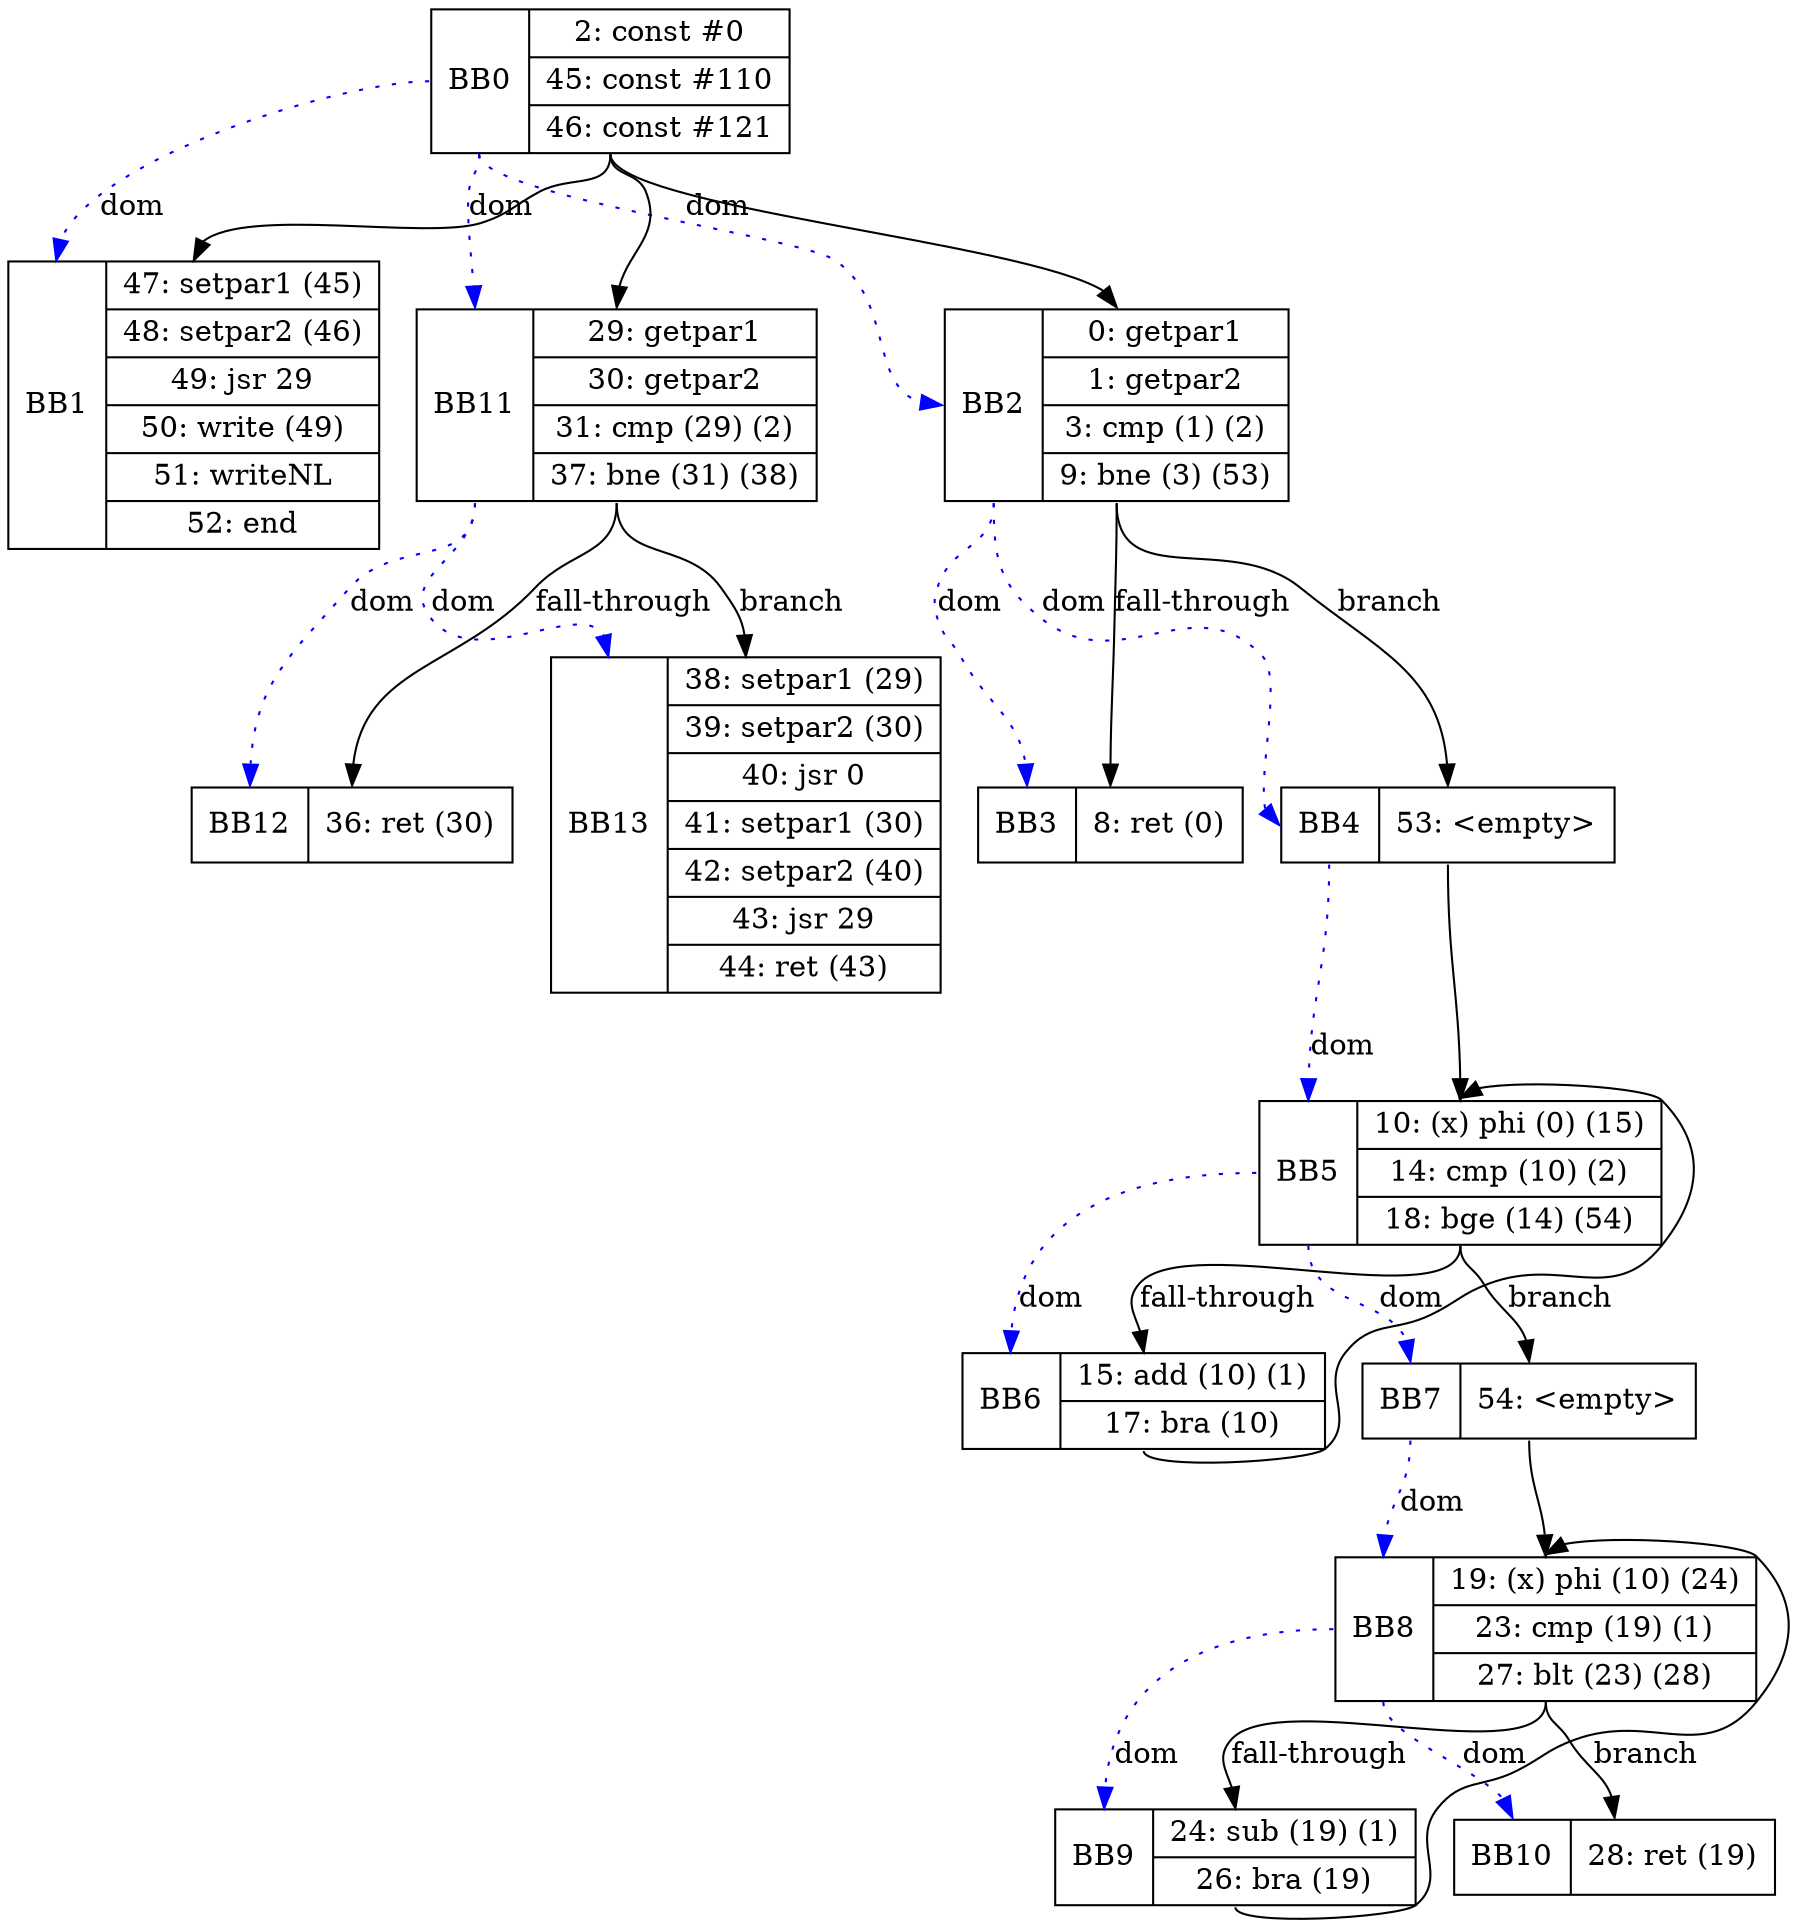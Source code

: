 digraph G {
	bb0 [shape=record, label="<b>BB0 | { 2: const #0 | 45: const #110 | 46: const #121 }"];


	bb1 [shape=record, label="<b>BB1 | { 47: setpar1 (45) | 48: setpar2 (46) | 49: jsr 29 | 50: write (49) | 51: writeNL | 52: end }"];
	bb0:b -> bb1:b [color=blue, style=dotted, label="dom"];


	bb2 [shape=record, label="<b>BB2 | { 0: getpar1 | 1: getpar2 | 3: cmp (1) (2) | 9: bne (3) (53) }"];
	bb2:s -> bb3:n [label="fall-through"];
	bb2:s -> bb4:n [label="branch"];
	bb0:b -> bb2:b [color=blue, style=dotted, label="dom"];


	bb3 [shape=record, label="<b>BB3 | { 8: ret (0) }"];
	bb2:b -> bb3:b [color=blue, style=dotted, label="dom"];


	bb4 [shape=record, label="<b>BB4 | { 53: \<empty\> }"];
	bb4:s -> bb5:n ;
	bb2:b -> bb4:b [color=blue, style=dotted, label="dom"];


	bb5 [shape=record, label="<b>BB5 | { 10: (x) phi (0) (15) | 14: cmp (10) (2) | 18: bge (14) (54) }"];
	bb5:s -> bb6:n [label="fall-through"];
	bb5:s -> bb7:n [label="branch"];
	bb4:b -> bb5:b [color=blue, style=dotted, label="dom"];


	bb6 [shape=record, label="<b>BB6 | { 15: add (10) (1) | 17: bra (10) }"];
	bb6:s -> bb5:n ;
	bb5:b -> bb6:b [color=blue, style=dotted, label="dom"];


	bb7 [shape=record, label="<b>BB7 | { 54: \<empty\> }"];
	bb7:s -> bb8:n ;
	bb5:b -> bb7:b [color=blue, style=dotted, label="dom"];


	bb8 [shape=record, label="<b>BB8 | { 19: (x) phi (10) (24) | 23: cmp (19) (1) | 27: blt (23) (28) }"];
	bb8:s -> bb9:n [label="fall-through"];
	bb8:s -> bb10:n [label="branch"];
	bb7:b -> bb8:b [color=blue, style=dotted, label="dom"];


	bb9 [shape=record, label="<b>BB9 | { 24: sub (19) (1) | 26: bra (19) }"];
	bb9:s -> bb8:n ;
	bb8:b -> bb9:b [color=blue, style=dotted, label="dom"];


	bb10 [shape=record, label="<b>BB10 | { 28: ret (19) }"];
	bb8:b -> bb10:b [color=blue, style=dotted, label="dom"];


	bb11 [shape=record, label="<b>BB11 | { 29: getpar1 | 30: getpar2 | 31: cmp (29) (2) | 37: bne (31) (38) }"];
	bb11:s -> bb12:n [label="fall-through"];
	bb11:s -> bb13:n [label="branch"];
	bb0:b -> bb11:b [color=blue, style=dotted, label="dom"];


	bb12 [shape=record, label="<b>BB12 | { 36: ret (30) }"];
	bb11:b -> bb12:b [color=blue, style=dotted, label="dom"];


	bb13 [shape=record, label="<b>BB13 | { 38: setpar1 (29) | 39: setpar2 (30) | 40: jsr 0 | 41: setpar1 (30) | 42: setpar2 (40) | 43: jsr 29 | 44: ret (43) }"];
	bb11:b -> bb13:b [color=blue, style=dotted, label="dom"];


	bb0:s -> bb1:n
	bb0:s -> bb2:n
	bb0:s -> bb11:n
}